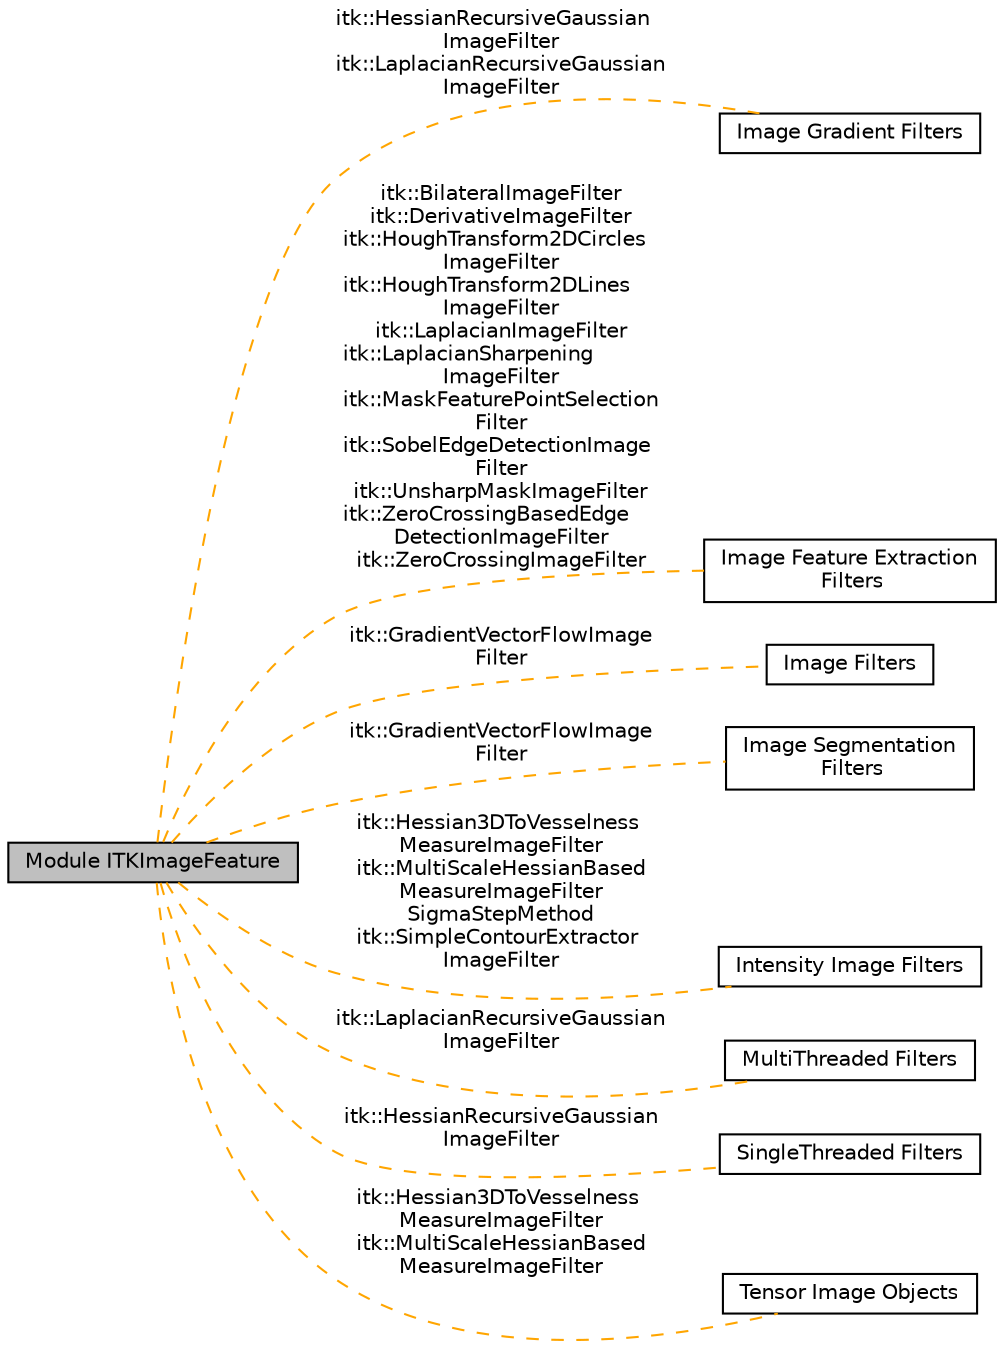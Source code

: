 digraph "Module ITKImageFeature"
{
  edge [fontname="Helvetica",fontsize="10",labelfontname="Helvetica",labelfontsize="10"];
  node [fontname="Helvetica",fontsize="10",shape=box];
  rankdir=LR;
  Node7 [label="Image Gradient Filters",height=0.2,width=0.4,color="black", fillcolor="white", style="filled",URL="$group__GradientFilters.html",tooltip=" "];
  Node1 [label="Module ITKImageFeature",height=0.2,width=0.4,color="black", fillcolor="grey75", style="filled", fontcolor="black",tooltip=" "];
  Node2 [label="Image Feature Extraction\l Filters",height=0.2,width=0.4,color="black", fillcolor="white", style="filled",URL="$group__ImageFeatureExtraction.html",tooltip=" "];
  Node3 [label="Image Filters",height=0.2,width=0.4,color="black", fillcolor="white", style="filled",URL="$group__ImageFilters.html",tooltip=" "];
  Node4 [label="Image Segmentation\l Filters",height=0.2,width=0.4,color="black", fillcolor="white", style="filled",URL="$group__ImageSegmentation.html",tooltip=" "];
  Node5 [label="Intensity Image Filters",height=0.2,width=0.4,color="black", fillcolor="white", style="filled",URL="$group__IntensityImageFilters.html",tooltip=" "];
  Node9 [label="MultiThreaded Filters",height=0.2,width=0.4,color="black", fillcolor="white", style="filled",URL="$group__MultiThreaded.html",tooltip=" "];
  Node8 [label="SingleThreaded Filters",height=0.2,width=0.4,color="black", fillcolor="white", style="filled",URL="$group__SingleThreaded.html",tooltip=" "];
  Node6 [label="Tensor Image Objects",height=0.2,width=0.4,color="black", fillcolor="white", style="filled",URL="$group__TensorObjects.html",tooltip=" "];
  Node1->Node2 [shape=plaintext, label="itk::BilateralImageFilter\nitk::DerivativeImageFilter\nitk::HoughTransform2DCircles\lImageFilter\nitk::HoughTransform2DLines\lImageFilter\nitk::LaplacianImageFilter\nitk::LaplacianSharpening\lImageFilter\nitk::MaskFeaturePointSelection\lFilter\nitk::SobelEdgeDetectionImage\lFilter\nitk::UnsharpMaskImageFilter\nitk::ZeroCrossingBasedEdge\lDetectionImageFilter\nitk::ZeroCrossingImageFilter", color="orange", dir="none", style="dashed"];
  Node1->Node3 [shape=plaintext, label="itk::GradientVectorFlowImage\lFilter", color="orange", dir="none", style="dashed"];
  Node1->Node4 [shape=plaintext, label="itk::GradientVectorFlowImage\lFilter", color="orange", dir="none", style="dashed"];
  Node1->Node5 [shape=plaintext, label="itk::Hessian3DToVesselness\lMeasureImageFilter\nitk::MultiScaleHessianBased\lMeasureImageFilter\nSigmaStepMethod\nitk::SimpleContourExtractor\lImageFilter", color="orange", dir="none", style="dashed"];
  Node1->Node6 [shape=plaintext, label="itk::Hessian3DToVesselness\lMeasureImageFilter\nitk::MultiScaleHessianBased\lMeasureImageFilter", color="orange", dir="none", style="dashed"];
  Node1->Node7 [shape=plaintext, label="itk::HessianRecursiveGaussian\lImageFilter\nitk::LaplacianRecursiveGaussian\lImageFilter", color="orange", dir="none", style="dashed"];
  Node1->Node8 [shape=plaintext, label="itk::HessianRecursiveGaussian\lImageFilter", color="orange", dir="none", style="dashed"];
  Node1->Node9 [shape=plaintext, label="itk::LaplacianRecursiveGaussian\lImageFilter", color="orange", dir="none", style="dashed"];
}
